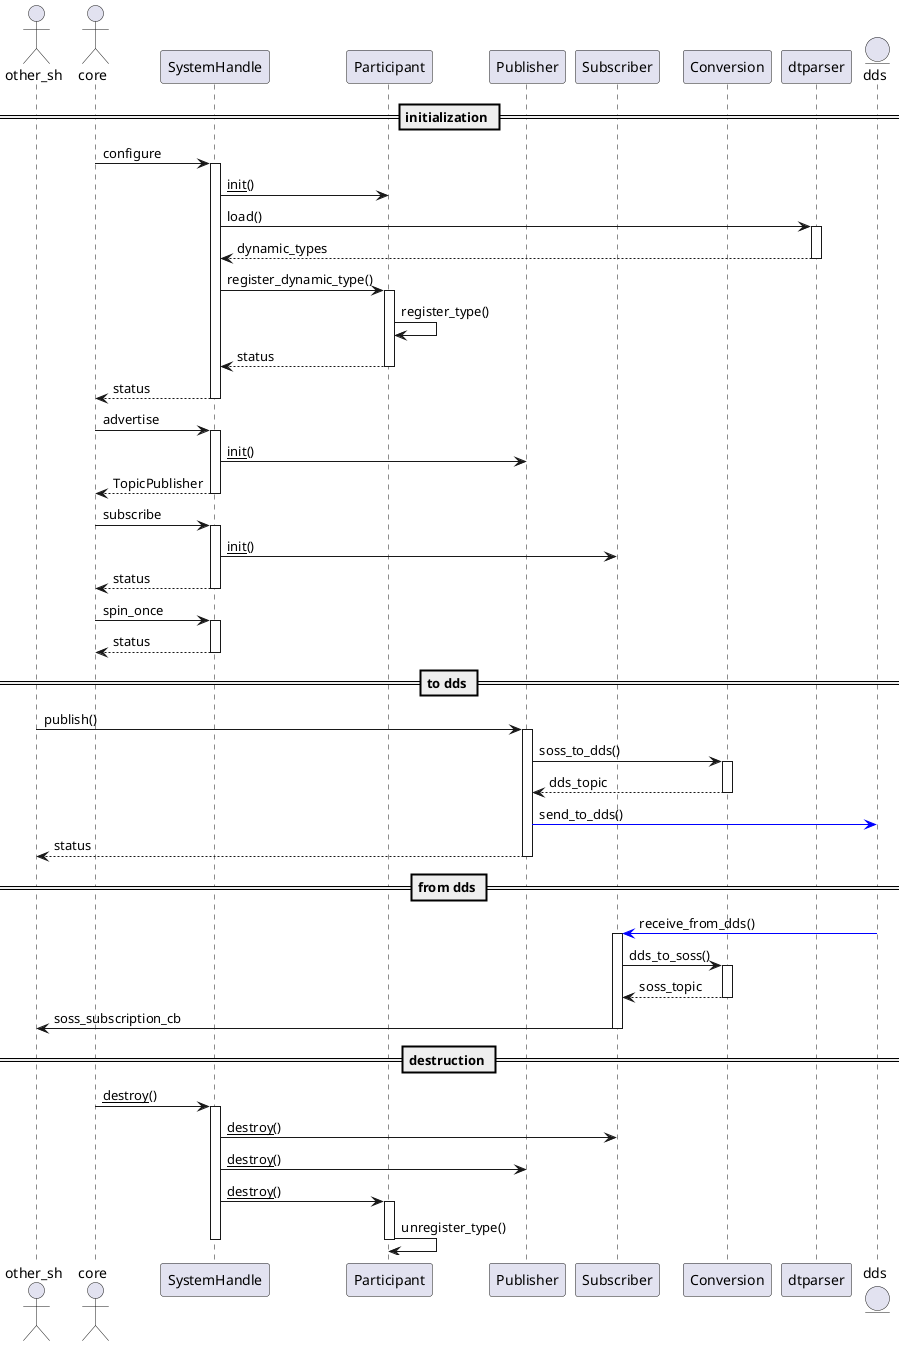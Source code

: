 @startuml
actor other_sh
actor core
participant SystemHandle
participant Participant
participant Publisher
participant Subscriber
participant Conversion
participant dtparser
entity dds

== initialization ==
core -> SystemHandle: configure
activate SystemHandle
SystemHandle -> Participant: __init__()
SystemHandle -> dtparser: load()
activate dtparser
SystemHandle <-- dtparser: dynamic_types
deactivate dtparser
SystemHandle -> Participant: register_dynamic_type()
activate Participant
Participant -> Participant: register_type()
SystemHandle <-- Participant: status
deactivate Participant
core <-- SystemHandle: status
deactivate SystemHandle

core -> SystemHandle: advertise
activate SystemHandle
SystemHandle -> Publisher: __init__()
core <-- SystemHandle: TopicPublisher
deactivate SystemHandle

core -> SystemHandle: subscribe
activate SystemHandle
SystemHandle -> Subscriber: __init__()
core <-- SystemHandle: status
deactivate SystemHandle

core -> SystemHandle: spin_once
activate SystemHandle
core <-- SystemHandle: status
deactivate SystemHandle

== to dds ==
other_sh -> Publisher: publish()
activate Publisher
Publisher -> Conversion: soss_to_dds()
activate Conversion
Publisher <-- Conversion: dds_topic
deactivate Conversion
Publisher -[#0000FF]> dds: send_to_dds()
other_sh <-- Publisher: status
deactivate Publisher

== from dds ==
dds -[#0000FF]> Subscriber: receive_from_dds()
activate Subscriber
Subscriber -> Conversion: dds_to_soss()
activate Conversion
Subscriber <-- Conversion: soss_topic
deactivate Conversion
Subscriber -> other_sh: soss_subscription_cb
deactivate Subscriber

== destruction ==
core -> SystemHandle: __destroy__()
activate SystemHandle
SystemHandle -> Subscriber: __destroy__()
SystemHandle -> Publisher: __destroy__()
SystemHandle -> Participant: __destroy__()
activate Participant
Participant -> Participant: unregister_type()
deactivate Participant
deactivate SystemHandle

@enduml

